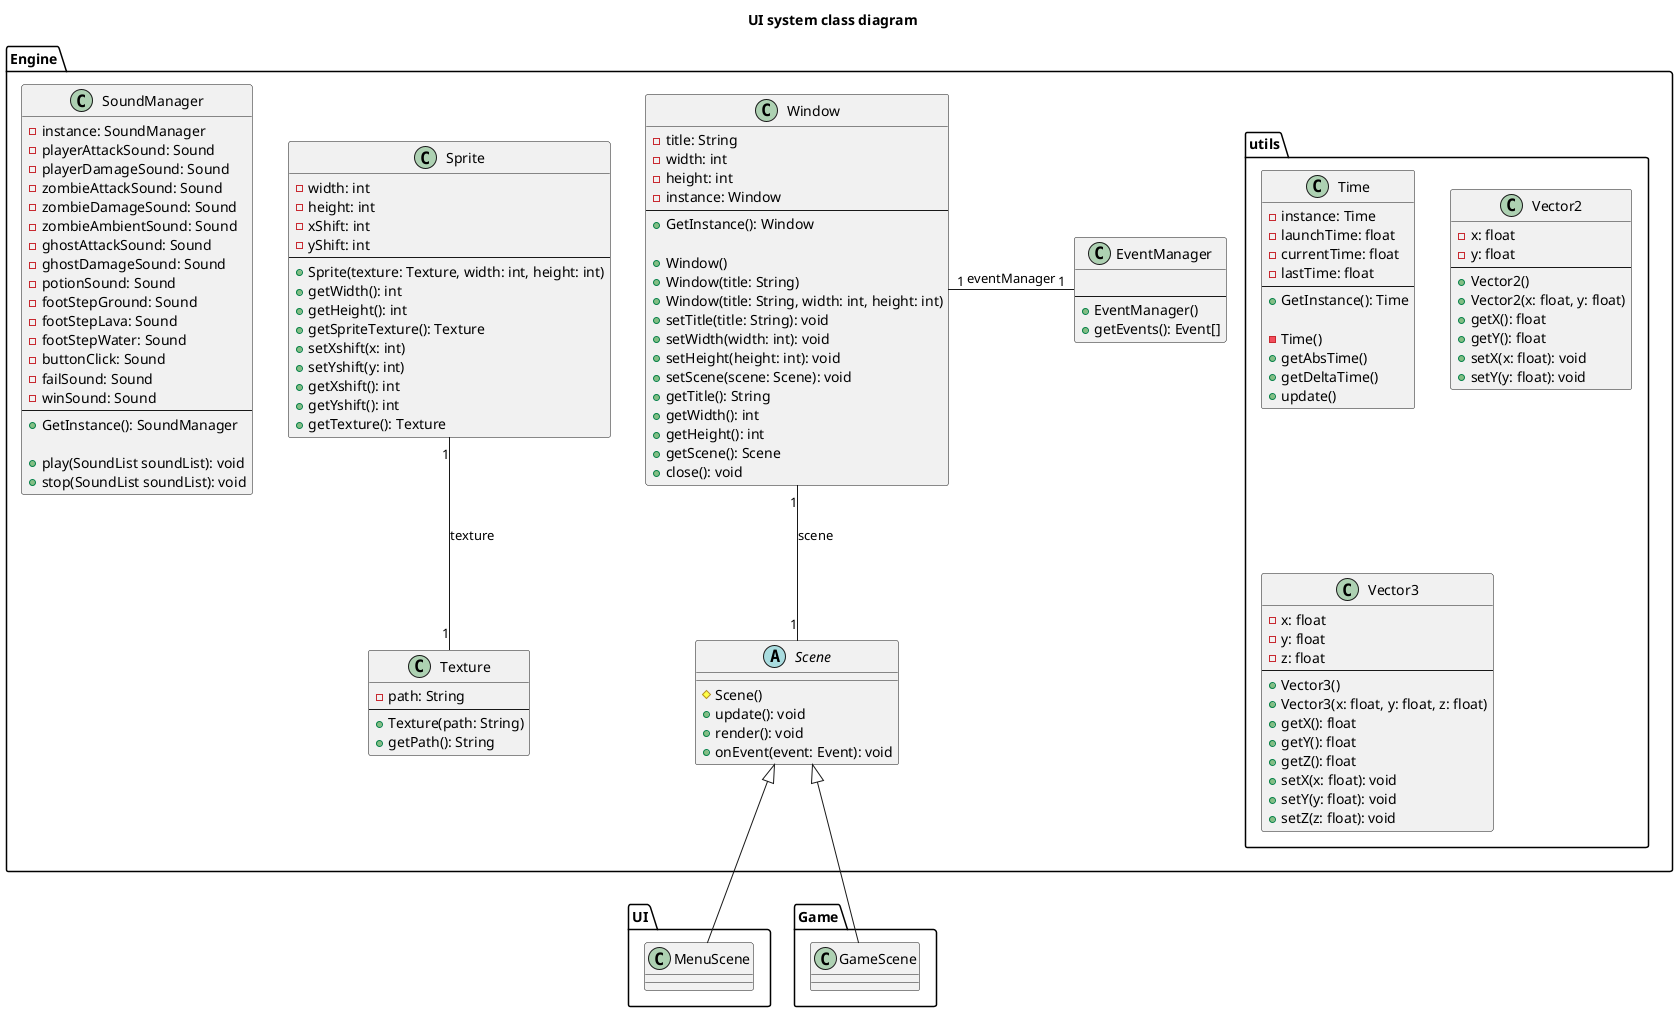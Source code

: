 @startuml
title UI system class diagram

package UI {
    class MenuScene
}

package Engine {
    class Window {
        - title: String
        - width: int
        - height: int
        - instance: Window
        ---
        + GetInstance(): Window

        + Window()
        + Window(title: String)
        + Window(title: String, width: int, height: int)
        + setTitle(title: String): void
        + setWidth(width: int): void
        + setHeight(height: int): void
        + setScene(scene: Scene): void
        + getTitle(): String
        + getWidth(): int
        + getHeight(): int
        + getScene(): Scene
        + close(): void
    }

    abstract Scene {
        # Scene()
        + update(): void
        + render(): void
        + onEvent(event: Event): void
    }

    class EventManager {
        
        ---
        + EventManager()
        + getEvents(): Event[]
    }

    class Texture {
        - path: String
        ---
        + Texture(path: String)
        + getPath(): String
    }

    class Sprite {
        - width: int
        - height: int
        - xShift: int
        - yShift: int
        ---
        + Sprite(texture: Texture, width: int, height: int)
        + getWidth(): int
        + getHeight(): int
        + getSpriteTexture(): Texture
        + setXshift(x: int)
        + setYshift(y: int)
        + getXshift(): int
        + getYshift(): int
        + getTexture(): Texture
    }
    Sprite "1" -- "1" Texture : texture

    class SoundManager {
        -instance: SoundManager
        -playerAttackSound: Sound
        -playerDamageSound: Sound
        -zombieAttackSound: Sound
        -zombieDamageSound: Sound
        -zombieAmbientSound: Sound
        -ghostAttackSound: Sound
        -ghostDamageSound: Sound
        -potionSound: Sound
        -footStepGround: Sound
        -footStepLava: Sound
        -footStepWater: Sound
        -buttonClick: Sound
        -failSound: Sound
        -winSound: Sound
        ---
        + GetInstance(): SoundManager

        + play(SoundList soundList): void
        + stop(SoundList soundList): void
    }

    package utils {
        class Time {
            - instance: Time
            - launchTime: float
            - currentTime: float
            - lastTime: float
            ---
            + GetInstance(): Time

            - Time()
            + getAbsTime()
            + getDeltaTime()
            + update()
        }

        class Vector2 {
            - x: float
            - y: float
            ---
            + Vector2()
            + Vector2(x: float, y: float)
            + getX(): float
            + getY(): float
            + setX(x: float): void
            + setY(y: float): void
        }

        class Vector3 {
            - x: float
            - y: float
            - z: float
            ---
            + Vector3()
            + Vector3(x: float, y: float, z: float)
            + getX(): float
            + getY(): float
            + getZ(): float
            + setX(x: float): void
            + setY(y: float): void
            + setZ(z: float): void
        }
    }
}

package Game {
    class GameScene
}

Window "1" -down- "1" Scene: scene
Window "1" -right- "1" EventManager: eventManager
MenuScene -up-|> Scene
GameScene -up-|> Scene

@enduml
